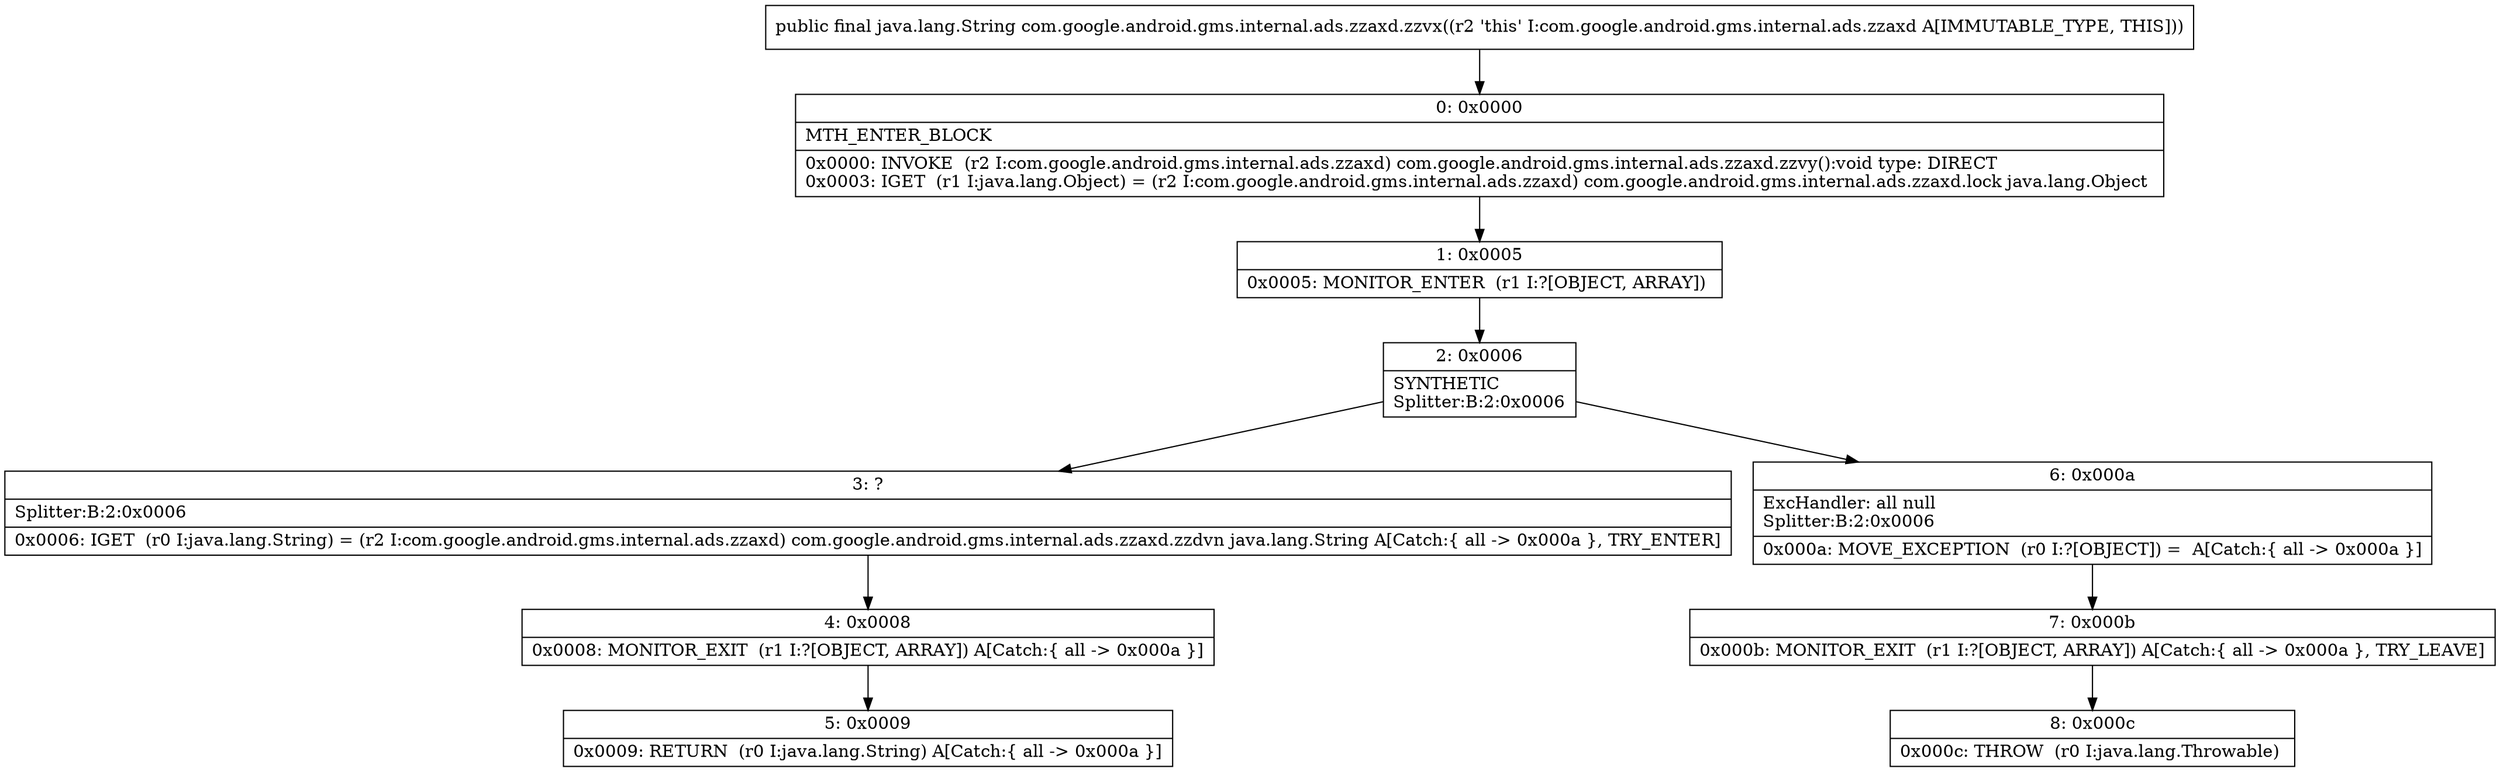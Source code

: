 digraph "CFG forcom.google.android.gms.internal.ads.zzaxd.zzvx()Ljava\/lang\/String;" {
Node_0 [shape=record,label="{0\:\ 0x0000|MTH_ENTER_BLOCK\l|0x0000: INVOKE  (r2 I:com.google.android.gms.internal.ads.zzaxd) com.google.android.gms.internal.ads.zzaxd.zzvy():void type: DIRECT \l0x0003: IGET  (r1 I:java.lang.Object) = (r2 I:com.google.android.gms.internal.ads.zzaxd) com.google.android.gms.internal.ads.zzaxd.lock java.lang.Object \l}"];
Node_1 [shape=record,label="{1\:\ 0x0005|0x0005: MONITOR_ENTER  (r1 I:?[OBJECT, ARRAY]) \l}"];
Node_2 [shape=record,label="{2\:\ 0x0006|SYNTHETIC\lSplitter:B:2:0x0006\l}"];
Node_3 [shape=record,label="{3\:\ ?|Splitter:B:2:0x0006\l|0x0006: IGET  (r0 I:java.lang.String) = (r2 I:com.google.android.gms.internal.ads.zzaxd) com.google.android.gms.internal.ads.zzaxd.zzdvn java.lang.String A[Catch:\{ all \-\> 0x000a \}, TRY_ENTER]\l}"];
Node_4 [shape=record,label="{4\:\ 0x0008|0x0008: MONITOR_EXIT  (r1 I:?[OBJECT, ARRAY]) A[Catch:\{ all \-\> 0x000a \}]\l}"];
Node_5 [shape=record,label="{5\:\ 0x0009|0x0009: RETURN  (r0 I:java.lang.String) A[Catch:\{ all \-\> 0x000a \}]\l}"];
Node_6 [shape=record,label="{6\:\ 0x000a|ExcHandler: all null\lSplitter:B:2:0x0006\l|0x000a: MOVE_EXCEPTION  (r0 I:?[OBJECT]) =  A[Catch:\{ all \-\> 0x000a \}]\l}"];
Node_7 [shape=record,label="{7\:\ 0x000b|0x000b: MONITOR_EXIT  (r1 I:?[OBJECT, ARRAY]) A[Catch:\{ all \-\> 0x000a \}, TRY_LEAVE]\l}"];
Node_8 [shape=record,label="{8\:\ 0x000c|0x000c: THROW  (r0 I:java.lang.Throwable) \l}"];
MethodNode[shape=record,label="{public final java.lang.String com.google.android.gms.internal.ads.zzaxd.zzvx((r2 'this' I:com.google.android.gms.internal.ads.zzaxd A[IMMUTABLE_TYPE, THIS])) }"];
MethodNode -> Node_0;
Node_0 -> Node_1;
Node_1 -> Node_2;
Node_2 -> Node_3;
Node_2 -> Node_6;
Node_3 -> Node_4;
Node_4 -> Node_5;
Node_6 -> Node_7;
Node_7 -> Node_8;
}

